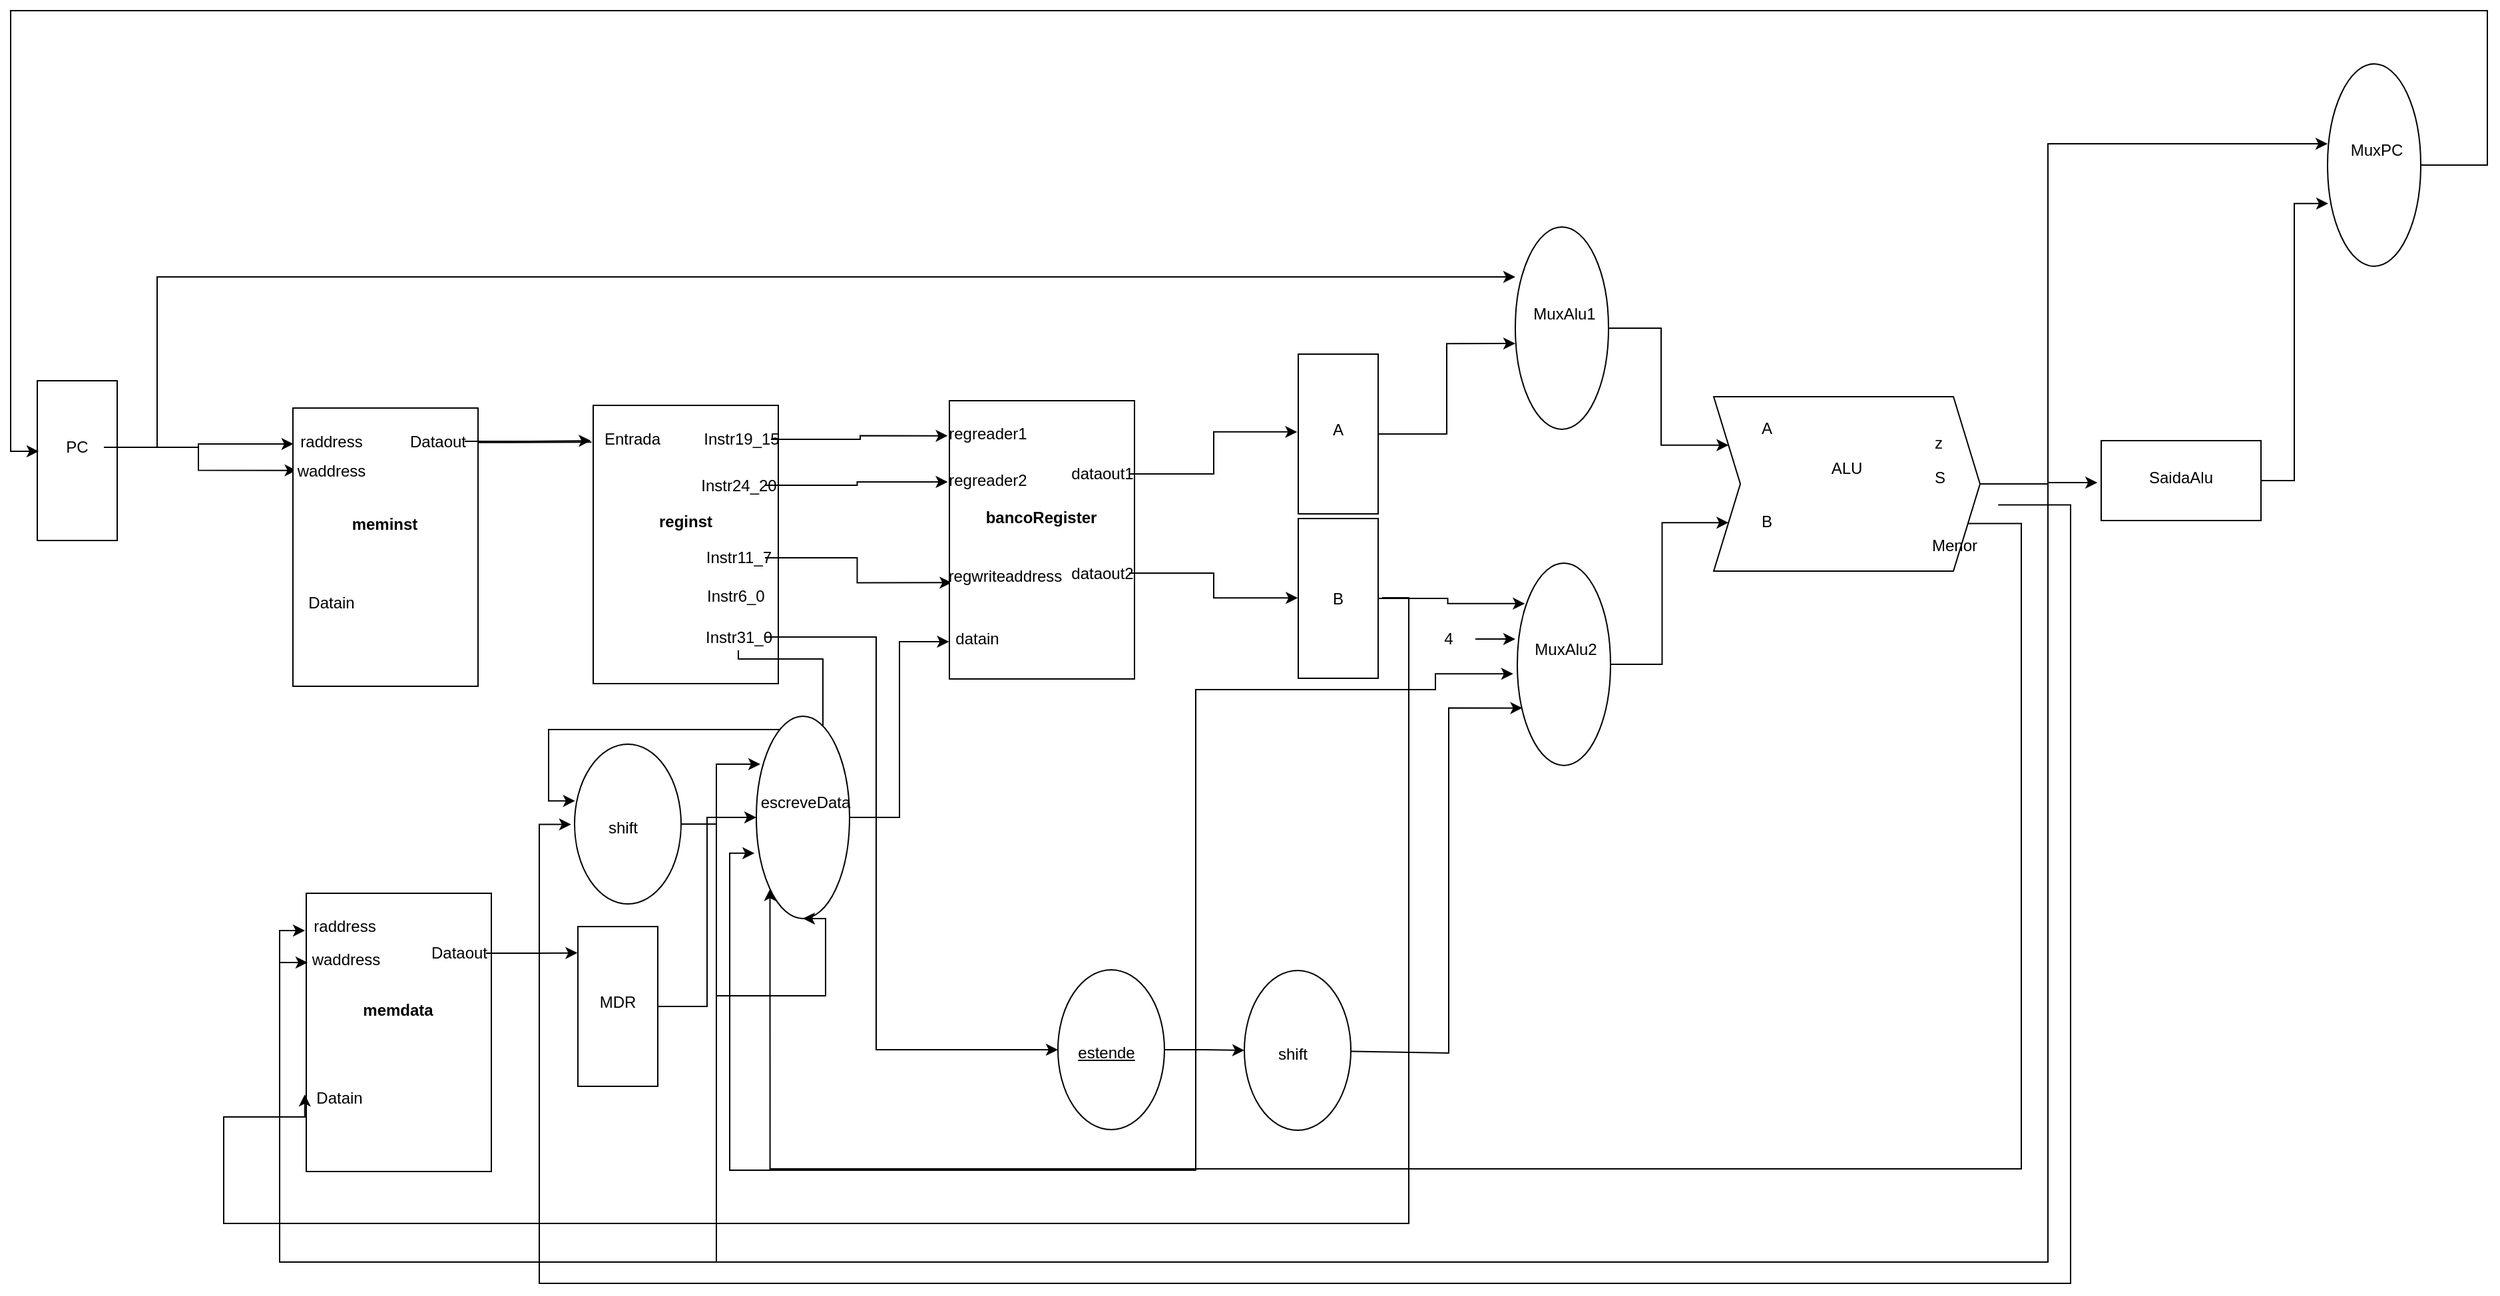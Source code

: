 <mxfile pages="1" version="11.2.8" type="github"><diagram id="BK2MosaaJc6s3cNC-S-s" name="Page-1"><mxGraphModel dx="1322" dy="864" grid="1" gridSize="10" guides="1" tooltips="1" connect="1" arrows="1" fold="1" page="1" pageScale="1" pageWidth="10000" pageHeight="10000" math="0" shadow="0"><root><mxCell id="0"/><mxCell id="1" parent="0"/><mxCell id="1Pwe8GG29_QsZhxiS9Jx-3" value="" style="verticalLabelPosition=bottom;verticalAlign=top;html=1;shape=mxgraph.basic.rect;fillColor=#ffffff;fillColor2=none;strokeColor=#000000;strokeWidth=1;size=20;indent=5;rotation=90;" parent="1" vertex="1"><mxGeometry x="410" y="608" width="120" height="60" as="geometry"/></mxCell><mxCell id="1Pwe8GG29_QsZhxiS9Jx-87" style="edgeStyle=orthogonalEdgeStyle;rounded=0;orthogonalLoop=1;jettySize=auto;html=1;entryX=0.129;entryY=0.997;entryDx=0;entryDy=0;entryPerimeter=0;" parent="1" source="1Pwe8GG29_QsZhxiS9Jx-2" target="1Pwe8GG29_QsZhxiS9Jx-49" edge="1"><mxGeometry relative="1" as="geometry"/></mxCell><mxCell id="1Pwe8GG29_QsZhxiS9Jx-88" style="edgeStyle=orthogonalEdgeStyle;rounded=0;orthogonalLoop=1;jettySize=auto;html=1;entryX=0.224;entryY=0.98;entryDx=0;entryDy=0;entryPerimeter=0;" parent="1" source="1Pwe8GG29_QsZhxiS9Jx-2" target="1Pwe8GG29_QsZhxiS9Jx-49" edge="1"><mxGeometry relative="1" as="geometry"/></mxCell><mxCell id="1Pwe8GG29_QsZhxiS9Jx-117" style="edgeStyle=orthogonalEdgeStyle;rounded=0;orthogonalLoop=1;jettySize=auto;html=1;entryX=0.247;entryY=1;entryDx=0;entryDy=0;entryPerimeter=0;" parent="1" source="1Pwe8GG29_QsZhxiS9Jx-2" target="1Pwe8GG29_QsZhxiS9Jx-81" edge="1"><mxGeometry relative="1" as="geometry"><Array as="points"><mxPoint x="530" y="628"/><mxPoint x="530" y="500"/></Array></mxGeometry></mxCell><mxCell id="1Pwe8GG29_QsZhxiS9Jx-2" value="PC" style="text;html=1;strokeColor=none;fillColor=none;align=center;verticalAlign=middle;whiteSpace=wrap;rounded=0;" parent="1" vertex="1"><mxGeometry x="450" y="618" width="40" height="20" as="geometry"/></mxCell><mxCell id="1Pwe8GG29_QsZhxiS9Jx-4" value="" style="verticalLabelPosition=bottom;verticalAlign=top;html=1;shape=mxgraph.basic.rect;fillColor=#ffffff;fillColor2=none;strokeColor=#000000;strokeWidth=1;size=20;indent=5;rotation=90;" parent="1" vertex="1"><mxGeometry x="822.5" y="631.5" width="209" height="139" as="geometry"/></mxCell><mxCell id="1Pwe8GG29_QsZhxiS9Jx-7" value="&lt;b&gt;reginst&lt;/b&gt;" style="text;html=1;strokeColor=none;fillColor=none;align=center;verticalAlign=middle;whiteSpace=wrap;rounded=0;" parent="1" vertex="1"><mxGeometry x="906.5" y="674" width="40" height="20" as="geometry"/></mxCell><mxCell id="1Pwe8GG29_QsZhxiS9Jx-10" value="Entrada" style="text;html=1;strokeColor=none;fillColor=none;align=center;verticalAlign=middle;whiteSpace=wrap;rounded=0;" parent="1" vertex="1"><mxGeometry x="866.5" y="611.5" width="40" height="20" as="geometry"/></mxCell><mxCell id="1Pwe8GG29_QsZhxiS9Jx-90" style="edgeStyle=orthogonalEdgeStyle;rounded=0;orthogonalLoop=1;jettySize=auto;html=1;entryX=0.126;entryY=1.009;entryDx=0;entryDy=0;entryPerimeter=0;" parent="1" source="1Pwe8GG29_QsZhxiS9Jx-11" target="1Pwe8GG29_QsZhxiS9Jx-19" edge="1"><mxGeometry relative="1" as="geometry"/></mxCell><mxCell id="1Pwe8GG29_QsZhxiS9Jx-11" value="Instr19_15&lt;br&gt;" style="text;html=1;strokeColor=none;fillColor=none;align=center;verticalAlign=middle;whiteSpace=wrap;rounded=0;" parent="1" vertex="1"><mxGeometry x="947" y="612" width="44" height="20" as="geometry"/></mxCell><mxCell id="1Pwe8GG29_QsZhxiS9Jx-91" style="edgeStyle=orthogonalEdgeStyle;rounded=0;orthogonalLoop=1;jettySize=auto;html=1;entryX=0.292;entryY=1.009;entryDx=0;entryDy=0;entryPerimeter=0;" parent="1" source="1Pwe8GG29_QsZhxiS9Jx-12" target="1Pwe8GG29_QsZhxiS9Jx-19" edge="1"><mxGeometry relative="1" as="geometry"/></mxCell><mxCell id="1Pwe8GG29_QsZhxiS9Jx-13" value="Instr6_0&lt;br&gt;" style="text;html=1;resizable=0;points=[];autosize=1;align=left;verticalAlign=top;spacingTop=-4;" parent="1" vertex="1"><mxGeometry x="941" y="730" width="60" height="20" as="geometry"/></mxCell><mxCell id="1Pwe8GG29_QsZhxiS9Jx-94" style="edgeStyle=orthogonalEdgeStyle;rounded=0;orthogonalLoop=1;jettySize=auto;html=1;entryX=0.654;entryY=0.988;entryDx=0;entryDy=0;entryPerimeter=0;" parent="1" source="1Pwe8GG29_QsZhxiS9Jx-14" target="1Pwe8GG29_QsZhxiS9Jx-19" edge="1"><mxGeometry relative="1" as="geometry"/></mxCell><mxCell id="1Pwe8GG29_QsZhxiS9Jx-14" value="Instr11_7&lt;br&gt;" style="text;html=1;strokeColor=none;fillColor=none;align=center;verticalAlign=middle;whiteSpace=wrap;rounded=0;direction=west;" parent="1" vertex="1"><mxGeometry x="946.5" y="701" width="40" height="20" as="geometry"/></mxCell><mxCell id="1Pwe8GG29_QsZhxiS9Jx-108" style="edgeStyle=orthogonalEdgeStyle;rounded=0;orthogonalLoop=1;jettySize=auto;html=1;entryX=0.5;entryY=1;entryDx=0;entryDy=0;" parent="1" source="1Pwe8GG29_QsZhxiS9Jx-15" target="1Pwe8GG29_QsZhxiS9Jx-61" edge="1"><mxGeometry relative="1" as="geometry"><Array as="points"><mxPoint x="1070" y="771"/><mxPoint x="1070" y="1081"/></Array></mxGeometry></mxCell><mxCell id="2bf1eDLoWq8hpPI0VgnQ-7" style="edgeStyle=orthogonalEdgeStyle;rounded=0;orthogonalLoop=1;jettySize=auto;html=1;entryX=0.355;entryY=0.995;entryDx=0;entryDy=0;entryPerimeter=0;" edge="1" parent="1" source="1Pwe8GG29_QsZhxiS9Jx-15" target="2bf1eDLoWq8hpPI0VgnQ-3"><mxGeometry relative="1" as="geometry"><Array as="points"><mxPoint x="1030" y="787"/><mxPoint x="1030" y="840"/><mxPoint x="824" y="840"/><mxPoint x="824" y="894"/></Array></mxGeometry></mxCell><mxCell id="1Pwe8GG29_QsZhxiS9Jx-15" value="Instr31_0" style="text;html=1;strokeColor=none;fillColor=none;align=center;verticalAlign=middle;whiteSpace=wrap;rounded=0;direction=west;" parent="1" vertex="1"><mxGeometry x="946.5" y="760.5" width="40" height="20" as="geometry"/></mxCell><mxCell id="1Pwe8GG29_QsZhxiS9Jx-19" value="" style="verticalLabelPosition=bottom;verticalAlign=top;html=1;shape=mxgraph.basic.rect;fillColor=#ffffff;fillColor2=none;strokeColor=#000000;strokeWidth=1;size=20;indent=5;rotation=90;" parent="1" vertex="1"><mxGeometry x="1090" y="628" width="209" height="139" as="geometry"/></mxCell><mxCell id="1Pwe8GG29_QsZhxiS9Jx-20" value="&lt;b&gt;bancoRegister&lt;/b&gt;" style="text;html=1;strokeColor=none;fillColor=none;align=center;verticalAlign=middle;whiteSpace=wrap;rounded=0;" parent="1" vertex="1"><mxGeometry x="1174" y="670.5" width="40" height="20" as="geometry"/></mxCell><mxCell id="1Pwe8GG29_QsZhxiS9Jx-21" value="regreader1" style="text;html=1;strokeColor=none;fillColor=none;align=center;verticalAlign=middle;whiteSpace=wrap;rounded=0;" parent="1" vertex="1"><mxGeometry x="1134" y="608" width="40" height="20" as="geometry"/></mxCell><mxCell id="1Pwe8GG29_QsZhxiS9Jx-97" style="edgeStyle=orthogonalEdgeStyle;rounded=0;orthogonalLoop=1;jettySize=auto;html=1;entryX=0.487;entryY=1.013;entryDx=0;entryDy=0;entryPerimeter=0;" parent="1" source="1Pwe8GG29_QsZhxiS9Jx-22" target="1Pwe8GG29_QsZhxiS9Jx-65" edge="1"><mxGeometry relative="1" as="geometry"/></mxCell><mxCell id="1Pwe8GG29_QsZhxiS9Jx-22" value="dataout1" style="text;html=1;strokeColor=none;fillColor=none;align=center;verticalAlign=middle;whiteSpace=wrap;rounded=0;" parent="1" vertex="1"><mxGeometry x="1220" y="638" width="40" height="20" as="geometry"/></mxCell><mxCell id="1Pwe8GG29_QsZhxiS9Jx-98" style="edgeStyle=orthogonalEdgeStyle;rounded=0;orthogonalLoop=1;jettySize=auto;html=1;entryX=0.497;entryY=1.006;entryDx=0;entryDy=0;entryPerimeter=0;" parent="1" source="1Pwe8GG29_QsZhxiS9Jx-23" target="1Pwe8GG29_QsZhxiS9Jx-67" edge="1"><mxGeometry relative="1" as="geometry"/></mxCell><mxCell id="1Pwe8GG29_QsZhxiS9Jx-23" value="dataout2" style="text;html=1;strokeColor=none;fillColor=none;align=center;verticalAlign=middle;whiteSpace=wrap;rounded=0;direction=west;" parent="1" vertex="1"><mxGeometry x="1220" y="712.5" width="40" height="20" as="geometry"/></mxCell><mxCell id="1Pwe8GG29_QsZhxiS9Jx-35" value="regreader2" style="text;html=1;strokeColor=none;fillColor=none;align=center;verticalAlign=middle;whiteSpace=wrap;rounded=0;" parent="1" vertex="1"><mxGeometry x="1134" y="643" width="40" height="20" as="geometry"/></mxCell><mxCell id="1Pwe8GG29_QsZhxiS9Jx-36" value="regwriteaddress" style="text;html=1;strokeColor=none;fillColor=none;align=center;verticalAlign=middle;whiteSpace=wrap;rounded=0;" parent="1" vertex="1"><mxGeometry x="1147" y="714.5" width="40" height="20" as="geometry"/></mxCell><mxCell id="1Pwe8GG29_QsZhxiS9Jx-37" value="datain" style="text;html=1;strokeColor=none;fillColor=none;align=center;verticalAlign=middle;whiteSpace=wrap;rounded=0;" parent="1" vertex="1"><mxGeometry x="1126" y="762" width="40" height="20" as="geometry"/></mxCell><mxCell id="1Pwe8GG29_QsZhxiS9Jx-38" value="" style="verticalLabelPosition=bottom;verticalAlign=top;html=1;shape=mxgraph.basic.rect;fillColor=#ffffff;fillColor2=none;strokeColor=#000000;strokeWidth=1;size=20;indent=5;rotation=90;" parent="1" vertex="1"><mxGeometry x="607" y="998" width="209" height="139" as="geometry"/></mxCell><mxCell id="1Pwe8GG29_QsZhxiS9Jx-39" value="&lt;b&gt;memdata&lt;/b&gt;" style="text;html=1;strokeColor=none;fillColor=none;align=center;verticalAlign=middle;whiteSpace=wrap;rounded=0;" parent="1" vertex="1"><mxGeometry x="691" y="1040.5" width="40" height="20" as="geometry"/></mxCell><mxCell id="1Pwe8GG29_QsZhxiS9Jx-40" value="raddress" style="text;html=1;strokeColor=none;fillColor=none;align=center;verticalAlign=middle;whiteSpace=wrap;rounded=0;" parent="1" vertex="1"><mxGeometry x="651" y="978" width="40" height="20" as="geometry"/></mxCell><mxCell id="1Pwe8GG29_QsZhxiS9Jx-96" style="edgeStyle=orthogonalEdgeStyle;rounded=0;orthogonalLoop=1;jettySize=auto;html=1;entryX=0.165;entryY=1.005;entryDx=0;entryDy=0;entryPerimeter=0;" parent="1" source="1Pwe8GG29_QsZhxiS9Jx-44" target="1Pwe8GG29_QsZhxiS9Jx-59" edge="1"><mxGeometry relative="1" as="geometry"/></mxCell><mxCell id="1Pwe8GG29_QsZhxiS9Jx-44" value="Dataout" style="text;html=1;strokeColor=none;fillColor=none;align=center;verticalAlign=middle;whiteSpace=wrap;rounded=0;direction=west;" parent="1" vertex="1"><mxGeometry x="737" y="998" width="40" height="20" as="geometry"/></mxCell><mxCell id="1Pwe8GG29_QsZhxiS9Jx-45" value="waddress" style="text;html=1;strokeColor=none;fillColor=none;align=center;verticalAlign=middle;whiteSpace=wrap;rounded=0;" parent="1" vertex="1"><mxGeometry x="652" y="1003" width="40" height="20" as="geometry"/></mxCell><mxCell id="1Pwe8GG29_QsZhxiS9Jx-47" value="Datain" style="text;html=1;strokeColor=none;fillColor=none;align=center;verticalAlign=middle;whiteSpace=wrap;rounded=0;" parent="1" vertex="1"><mxGeometry x="647" y="1107" width="40" height="20" as="geometry"/></mxCell><mxCell id="1Pwe8GG29_QsZhxiS9Jx-49" value="" style="verticalLabelPosition=bottom;verticalAlign=top;html=1;shape=mxgraph.basic.rect;fillColor=#ffffff;fillColor2=none;strokeColor=#000000;strokeWidth=1;size=20;indent=5;rotation=90;" parent="1" vertex="1"><mxGeometry x="597" y="633.5" width="209" height="139" as="geometry"/></mxCell><mxCell id="1Pwe8GG29_QsZhxiS9Jx-50" value="&lt;b&gt;meminst&lt;/b&gt;" style="text;html=1;strokeColor=none;fillColor=none;align=center;verticalAlign=middle;whiteSpace=wrap;rounded=0;" parent="1" vertex="1"><mxGeometry x="681" y="676" width="40" height="20" as="geometry"/></mxCell><mxCell id="1Pwe8GG29_QsZhxiS9Jx-51" value="raddress" style="text;html=1;strokeColor=none;fillColor=none;align=center;verticalAlign=middle;whiteSpace=wrap;rounded=0;" parent="1" vertex="1"><mxGeometry x="641" y="613.5" width="40" height="20" as="geometry"/></mxCell><mxCell id="1Pwe8GG29_QsZhxiS9Jx-92" style="edgeStyle=orthogonalEdgeStyle;rounded=0;orthogonalLoop=1;jettySize=auto;html=1;entryX=0.127;entryY=1.013;entryDx=0;entryDy=0;entryPerimeter=0;" parent="1" source="1Pwe8GG29_QsZhxiS9Jx-52" target="1Pwe8GG29_QsZhxiS9Jx-4" edge="1"><mxGeometry relative="1" as="geometry"/></mxCell><mxCell id="1Pwe8GG29_QsZhxiS9Jx-52" value="Dataout" style="text;html=1;strokeColor=none;fillColor=none;align=center;verticalAlign=middle;whiteSpace=wrap;rounded=0;" parent="1" vertex="1"><mxGeometry x="721" y="613.5" width="40" height="20" as="geometry"/></mxCell><mxCell id="1Pwe8GG29_QsZhxiS9Jx-57" value="waddress" style="text;html=1;strokeColor=none;fillColor=none;align=center;verticalAlign=middle;whiteSpace=wrap;rounded=0;" parent="1" vertex="1"><mxGeometry x="641" y="635.5" width="40" height="20" as="geometry"/></mxCell><mxCell id="1Pwe8GG29_QsZhxiS9Jx-58" value="Datain" style="text;html=1;strokeColor=none;fillColor=none;align=center;verticalAlign=middle;whiteSpace=wrap;rounded=0;" parent="1" vertex="1"><mxGeometry x="641" y="734.5" width="40" height="20" as="geometry"/></mxCell><mxCell id="1Pwe8GG29_QsZhxiS9Jx-120" style="edgeStyle=orthogonalEdgeStyle;rounded=0;orthogonalLoop=1;jettySize=auto;html=1;entryX=0.5;entryY=1;entryDx=0;entryDy=0;" parent="1" source="1Pwe8GG29_QsZhxiS9Jx-59" target="1Pwe8GG29_QsZhxiS9Jx-79" edge="1"><mxGeometry relative="1" as="geometry"/></mxCell><mxCell id="1Pwe8GG29_QsZhxiS9Jx-59" value="" style="verticalLabelPosition=bottom;verticalAlign=top;html=1;shape=mxgraph.basic.rect;fillColor=#ffffff;fillColor2=none;strokeColor=#000000;strokeWidth=1;size=20;indent=5;rotation=90;" parent="1" vertex="1"><mxGeometry x="816" y="1018" width="120" height="60" as="geometry"/></mxCell><mxCell id="1Pwe8GG29_QsZhxiS9Jx-60" value="MDR" style="text;html=1;strokeColor=none;fillColor=none;align=center;verticalAlign=middle;whiteSpace=wrap;rounded=0;" parent="1" vertex="1"><mxGeometry x="856" y="1035" width="40" height="20" as="geometry"/></mxCell><mxCell id="1Pwe8GG29_QsZhxiS9Jx-113" style="edgeStyle=orthogonalEdgeStyle;rounded=0;orthogonalLoop=1;jettySize=auto;html=1;entryX=0.5;entryY=1;entryDx=0;entryDy=0;" parent="1" source="1Pwe8GG29_QsZhxiS9Jx-61" target="1Pwe8GG29_QsZhxiS9Jx-63" edge="1"><mxGeometry relative="1" as="geometry"/></mxCell><mxCell id="1Pwe8GG29_QsZhxiS9Jx-114" style="edgeStyle=orthogonalEdgeStyle;rounded=0;orthogonalLoop=1;jettySize=auto;html=1;entryX=0.547;entryY=1.044;entryDx=0;entryDy=0;entryPerimeter=0;" parent="1" source="1Pwe8GG29_QsZhxiS9Jx-61" target="1Pwe8GG29_QsZhxiS9Jx-83" edge="1"><mxGeometry relative="1" as="geometry"><Array as="points"><mxPoint x="1310" y="1080"/><mxPoint x="1310" y="810"/><mxPoint x="1490" y="810"/><mxPoint x="1490" y="798"/></Array></mxGeometry></mxCell><mxCell id="1Pwe8GG29_QsZhxiS9Jx-129" style="edgeStyle=orthogonalEdgeStyle;rounded=0;orthogonalLoop=1;jettySize=auto;html=1;entryX=0.677;entryY=1.02;entryDx=0;entryDy=0;entryPerimeter=0;" parent="1" target="1Pwe8GG29_QsZhxiS9Jx-79" edge="1"><mxGeometry relative="1" as="geometry"><mxPoint x="970" y="940" as="targetPoint"/><mxPoint x="1310" y="1080" as="sourcePoint"/><Array as="points"><mxPoint x="1310" y="1171"/><mxPoint x="960" y="1171"/><mxPoint x="960" y="933"/></Array></mxGeometry></mxCell><mxCell id="1Pwe8GG29_QsZhxiS9Jx-61" value="" style="ellipse;whiteSpace=wrap;html=1;rotation=90;fontStyle=4" parent="1" vertex="1"><mxGeometry x="1186.5" y="1040.5" width="120" height="80" as="geometry"/></mxCell><mxCell id="1Pwe8GG29_QsZhxiS9Jx-62" value="estende" style="text;html=1;strokeColor=none;fillColor=none;align=center;verticalAlign=middle;whiteSpace=wrap;rounded=0;fontStyle=4" parent="1" vertex="1"><mxGeometry x="1222.5" y="1073" width="40" height="20" as="geometry"/></mxCell><mxCell id="1Pwe8GG29_QsZhxiS9Jx-111" style="edgeStyle=orthogonalEdgeStyle;rounded=0;orthogonalLoop=1;jettySize=auto;html=1;entryX=0.716;entryY=0.946;entryDx=0;entryDy=0;entryPerimeter=0;" parent="1" source="1Pwe8GG29_QsZhxiS9Jx-63" target="1Pwe8GG29_QsZhxiS9Jx-83" edge="1"><mxGeometry relative="1" as="geometry"><Array as="points"><mxPoint x="1500" y="1083"/><mxPoint x="1500" y="824"/></Array></mxGeometry></mxCell><mxCell id="1Pwe8GG29_QsZhxiS9Jx-63" value="" style="ellipse;whiteSpace=wrap;html=1;rotation=90;" parent="1" vertex="1"><mxGeometry x="1326.5" y="1041" width="120" height="80" as="geometry"/></mxCell><mxCell id="1Pwe8GG29_QsZhxiS9Jx-64" value="shift" style="text;html=1;strokeColor=none;fillColor=none;align=center;verticalAlign=middle;whiteSpace=wrap;rounded=0;" parent="1" vertex="1"><mxGeometry x="1362.5" y="1073.5" width="40" height="20" as="geometry"/></mxCell><mxCell id="1Pwe8GG29_QsZhxiS9Jx-99" style="edgeStyle=orthogonalEdgeStyle;rounded=0;orthogonalLoop=1;jettySize=auto;html=1;entryX=0.576;entryY=1;entryDx=0;entryDy=0;entryPerimeter=0;" parent="1" source="1Pwe8GG29_QsZhxiS9Jx-65" target="1Pwe8GG29_QsZhxiS9Jx-81" edge="1"><mxGeometry relative="1" as="geometry"/></mxCell><mxCell id="1Pwe8GG29_QsZhxiS9Jx-65" value="" style="verticalLabelPosition=bottom;verticalAlign=top;html=1;shape=mxgraph.basic.rect;fillColor=#ffffff;fillColor2=none;strokeColor=#000000;strokeWidth=1;size=20;indent=5;rotation=90;" parent="1" vertex="1"><mxGeometry x="1357" y="588" width="120" height="60" as="geometry"/></mxCell><mxCell id="1Pwe8GG29_QsZhxiS9Jx-66" value="A" style="text;html=1;strokeColor=none;fillColor=none;align=center;verticalAlign=middle;whiteSpace=wrap;rounded=0;" parent="1" vertex="1"><mxGeometry x="1397" y="605" width="40" height="20" as="geometry"/></mxCell><mxCell id="1Pwe8GG29_QsZhxiS9Jx-102" style="edgeStyle=orthogonalEdgeStyle;rounded=0;orthogonalLoop=1;jettySize=auto;html=1;entryX=0.2;entryY=0.919;entryDx=0;entryDy=0;entryPerimeter=0;" parent="1" source="1Pwe8GG29_QsZhxiS9Jx-67" target="1Pwe8GG29_QsZhxiS9Jx-83" edge="1"><mxGeometry relative="1" as="geometry"/></mxCell><mxCell id="1Pwe8GG29_QsZhxiS9Jx-67" value="" style="verticalLabelPosition=bottom;verticalAlign=top;html=1;shape=mxgraph.basic.rect;fillColor=#ffffff;fillColor2=none;strokeColor=#000000;strokeWidth=1;size=20;indent=5;rotation=90;" parent="1" vertex="1"><mxGeometry x="1357" y="711.5" width="120" height="60" as="geometry"/></mxCell><mxCell id="1Pwe8GG29_QsZhxiS9Jx-127" style="edgeStyle=orthogonalEdgeStyle;rounded=0;orthogonalLoop=1;jettySize=auto;html=1;entryX=0.723;entryY=1.008;entryDx=0;entryDy=0;entryPerimeter=0;" parent="1" target="1Pwe8GG29_QsZhxiS9Jx-38" edge="1"><mxGeometry relative="1" as="geometry"><mxPoint x="1450" y="741" as="sourcePoint"/><Array as="points"><mxPoint x="1470" y="741"/><mxPoint x="1470" y="1211"/><mxPoint x="580" y="1211"/><mxPoint x="580" y="1131"/></Array></mxGeometry></mxCell><mxCell id="1Pwe8GG29_QsZhxiS9Jx-68" value="B" style="text;html=1;strokeColor=none;fillColor=none;align=center;verticalAlign=middle;whiteSpace=wrap;rounded=0;" parent="1" vertex="1"><mxGeometry x="1397" y="731.5" width="40" height="20" as="geometry"/></mxCell><mxCell id="1Pwe8GG29_QsZhxiS9Jx-103" style="edgeStyle=orthogonalEdgeStyle;rounded=0;orthogonalLoop=1;jettySize=auto;html=1;entryX=-0.024;entryY=0.525;entryDx=0;entryDy=0;entryPerimeter=0;" parent="1" source="1Pwe8GG29_QsZhxiS9Jx-71" target="1Pwe8GG29_QsZhxiS9Jx-77" edge="1"><mxGeometry relative="1" as="geometry"><Array as="points"><mxPoint x="1950" y="655"/></Array></mxGeometry></mxCell><mxCell id="1Pwe8GG29_QsZhxiS9Jx-106" style="edgeStyle=orthogonalEdgeStyle;rounded=0;orthogonalLoop=1;jettySize=auto;html=1;entryX=0.395;entryY=1;entryDx=0;entryDy=0;entryPerimeter=0;" parent="1" source="1Pwe8GG29_QsZhxiS9Jx-71" target="1Pwe8GG29_QsZhxiS9Jx-85" edge="1"><mxGeometry relative="1" as="geometry"><Array as="points"><mxPoint x="1950" y="655"/><mxPoint x="1950" y="400"/></Array></mxGeometry></mxCell><mxCell id="1Pwe8GG29_QsZhxiS9Jx-119" style="edgeStyle=orthogonalEdgeStyle;rounded=0;orthogonalLoop=1;jettySize=auto;html=1;entryX=0.237;entryY=0.957;entryDx=0;entryDy=0;entryPerimeter=0;" parent="1" source="1Pwe8GG29_QsZhxiS9Jx-71" target="1Pwe8GG29_QsZhxiS9Jx-79" edge="1"><mxGeometry relative="1" as="geometry"><Array as="points"><mxPoint x="1950" y="656"/><mxPoint x="1950" y="1240"/><mxPoint x="950" y="1240"/><mxPoint x="950" y="866"/></Array></mxGeometry></mxCell><mxCell id="1Pwe8GG29_QsZhxiS9Jx-125" style="edgeStyle=orthogonalEdgeStyle;rounded=0;orthogonalLoop=1;jettySize=auto;html=1;entryX=0.134;entryY=1.007;entryDx=0;entryDy=0;entryPerimeter=0;" parent="1" source="1Pwe8GG29_QsZhxiS9Jx-71" target="1Pwe8GG29_QsZhxiS9Jx-38" edge="1"><mxGeometry relative="1" as="geometry"><Array as="points"><mxPoint x="1950" y="656"/><mxPoint x="1950" y="1240"/><mxPoint x="622" y="1240"/><mxPoint x="622" y="991"/></Array></mxGeometry></mxCell><mxCell id="1Pwe8GG29_QsZhxiS9Jx-126" style="edgeStyle=orthogonalEdgeStyle;rounded=0;orthogonalLoop=1;jettySize=auto;html=1;entryX=0.249;entryY=0.993;entryDx=0;entryDy=0;entryPerimeter=0;" parent="1" source="1Pwe8GG29_QsZhxiS9Jx-71" target="1Pwe8GG29_QsZhxiS9Jx-38" edge="1"><mxGeometry relative="1" as="geometry"><Array as="points"><mxPoint x="1950" y="656"/><mxPoint x="1950" y="1240"/><mxPoint x="622" y="1240"/><mxPoint x="622" y="1015"/></Array></mxGeometry></mxCell><mxCell id="2bf1eDLoWq8hpPI0VgnQ-2" style="edgeStyle=orthogonalEdgeStyle;rounded=0;orthogonalLoop=1;jettySize=auto;html=1;exitX=1;exitY=0.75;exitDx=0;exitDy=0;entryX=1;entryY=1;entryDx=0;entryDy=0;" edge="1" parent="1" source="1Pwe8GG29_QsZhxiS9Jx-71" target="1Pwe8GG29_QsZhxiS9Jx-79"><mxGeometry relative="1" as="geometry"><Array as="points"><mxPoint x="1930" y="701"/><mxPoint x="1930" y="1170"/><mxPoint x="990" y="1170"/><mxPoint x="990" y="976"/></Array></mxGeometry></mxCell><mxCell id="2bf1eDLoWq8hpPI0VgnQ-6" style="edgeStyle=orthogonalEdgeStyle;rounded=0;orthogonalLoop=1;jettySize=auto;html=1;entryX=0.5;entryY=1;entryDx=0;entryDy=0;exitX=1;exitY=0.5;exitDx=0;exitDy=0;" edge="1" parent="1"><mxGeometry relative="1" as="geometry"><mxPoint x="1912.647" y="671.294" as="sourcePoint"/><mxPoint x="840.882" y="911.294" as="targetPoint"/><Array as="points"><mxPoint x="1967" y="671"/><mxPoint x="1967" y="1256"/><mxPoint x="817" y="1256"/><mxPoint x="817" y="911"/></Array></mxGeometry></mxCell><mxCell id="1Pwe8GG29_QsZhxiS9Jx-71" value="" style="shape=step;perimeter=stepPerimeter;whiteSpace=wrap;html=1;fixedSize=1;" parent="1" vertex="1"><mxGeometry x="1699" y="590" width="200" height="131" as="geometry"/></mxCell><mxCell id="1Pwe8GG29_QsZhxiS9Jx-72" value="ALU" style="text;html=1;strokeColor=none;fillColor=none;align=center;verticalAlign=middle;whiteSpace=wrap;rounded=0;" parent="1" vertex="1"><mxGeometry x="1779" y="633.5" width="40" height="20" as="geometry"/></mxCell><mxCell id="1Pwe8GG29_QsZhxiS9Jx-73" value="S" style="text;html=1;strokeColor=none;fillColor=none;align=center;verticalAlign=middle;whiteSpace=wrap;rounded=0;" parent="1" vertex="1"><mxGeometry x="1849" y="640.5" width="40" height="20" as="geometry"/></mxCell><mxCell id="1Pwe8GG29_QsZhxiS9Jx-74" value="A" style="text;html=1;strokeColor=none;fillColor=none;align=center;verticalAlign=middle;whiteSpace=wrap;rounded=0;" parent="1" vertex="1"><mxGeometry x="1719" y="603.5" width="40" height="20" as="geometry"/></mxCell><mxCell id="1Pwe8GG29_QsZhxiS9Jx-75" value="B" style="text;html=1;strokeColor=none;fillColor=none;align=center;verticalAlign=middle;whiteSpace=wrap;rounded=0;" parent="1" vertex="1"><mxGeometry x="1719" y="673.5" width="40" height="20" as="geometry"/></mxCell><mxCell id="1Pwe8GG29_QsZhxiS9Jx-76" value="z" style="text;html=1;strokeColor=none;fillColor=none;align=center;verticalAlign=middle;whiteSpace=wrap;rounded=0;" parent="1" vertex="1"><mxGeometry x="1848" y="614.5" width="40" height="20" as="geometry"/></mxCell><mxCell id="1Pwe8GG29_QsZhxiS9Jx-104" style="edgeStyle=orthogonalEdgeStyle;rounded=0;orthogonalLoop=1;jettySize=auto;html=1;entryX=0.69;entryY=0.993;entryDx=0;entryDy=0;entryPerimeter=0;" parent="1" source="1Pwe8GG29_QsZhxiS9Jx-77" target="1Pwe8GG29_QsZhxiS9Jx-85" edge="1"><mxGeometry relative="1" as="geometry"/></mxCell><mxCell id="1Pwe8GG29_QsZhxiS9Jx-77" value="" style="text;html=1;strokeColor=#000000;fillColor=#ffffff;align=center;verticalAlign=middle;whiteSpace=wrap;rounded=0;fontFamily=Helvetica;fontSize=12;fontColor=#000000;strokeWidth=1;" parent="1" vertex="1"><mxGeometry x="1990" y="623" width="120" height="60" as="geometry"/></mxCell><mxCell id="1Pwe8GG29_QsZhxiS9Jx-78" value="SaidaAlu" style="text;html=1;strokeColor=none;fillColor=none;align=center;verticalAlign=middle;whiteSpace=wrap;rounded=0;" parent="1" vertex="1"><mxGeometry x="2030" y="640.5" width="40" height="20" as="geometry"/></mxCell><mxCell id="1Pwe8GG29_QsZhxiS9Jx-95" style="edgeStyle=orthogonalEdgeStyle;rounded=0;orthogonalLoop=1;jettySize=auto;html=1;entryX=0.866;entryY=1.002;entryDx=0;entryDy=0;entryPerimeter=0;" parent="1" source="1Pwe8GG29_QsZhxiS9Jx-79" target="1Pwe8GG29_QsZhxiS9Jx-19" edge="1"><mxGeometry relative="1" as="geometry"/></mxCell><mxCell id="1Pwe8GG29_QsZhxiS9Jx-79" value="" style="ellipse;whiteSpace=wrap;html=1;direction=south;" parent="1" vertex="1"><mxGeometry x="980" y="830" width="70" height="152" as="geometry"/></mxCell><mxCell id="1Pwe8GG29_QsZhxiS9Jx-80" value="escreveData" style="text;html=1;strokeColor=none;fillColor=none;align=center;verticalAlign=middle;whiteSpace=wrap;rounded=0;" parent="1" vertex="1"><mxGeometry x="996.5" y="885" width="40" height="20" as="geometry"/></mxCell><mxCell id="1Pwe8GG29_QsZhxiS9Jx-100" style="edgeStyle=orthogonalEdgeStyle;rounded=0;orthogonalLoop=1;jettySize=auto;html=1;entryX=0;entryY=0.25;entryDx=0;entryDy=0;" parent="1" source="1Pwe8GG29_QsZhxiS9Jx-81" target="1Pwe8GG29_QsZhxiS9Jx-71" edge="1"><mxGeometry relative="1" as="geometry"/></mxCell><mxCell id="1Pwe8GG29_QsZhxiS9Jx-81" value="" style="ellipse;whiteSpace=wrap;html=1;direction=south;" parent="1" vertex="1"><mxGeometry x="1550" y="462.5" width="70" height="152" as="geometry"/></mxCell><mxCell id="1Pwe8GG29_QsZhxiS9Jx-82" value="MuxAlu1" style="text;html=1;strokeColor=none;fillColor=none;align=center;verticalAlign=middle;whiteSpace=wrap;rounded=0;" parent="1" vertex="1"><mxGeometry x="1566.5" y="517.5" width="40" height="20" as="geometry"/></mxCell><mxCell id="1Pwe8GG29_QsZhxiS9Jx-101" style="edgeStyle=orthogonalEdgeStyle;rounded=0;orthogonalLoop=1;jettySize=auto;html=1;entryX=0;entryY=0.75;entryDx=0;entryDy=0;" parent="1" source="1Pwe8GG29_QsZhxiS9Jx-83" target="1Pwe8GG29_QsZhxiS9Jx-71" edge="1"><mxGeometry relative="1" as="geometry"/></mxCell><mxCell id="1Pwe8GG29_QsZhxiS9Jx-83" value="" style="ellipse;whiteSpace=wrap;html=1;direction=south;" parent="1" vertex="1"><mxGeometry x="1551.5" y="715" width="70" height="152" as="geometry"/></mxCell><mxCell id="1Pwe8GG29_QsZhxiS9Jx-84" value="MuxAlu2" style="text;html=1;strokeColor=none;fillColor=none;align=center;verticalAlign=middle;whiteSpace=wrap;rounded=0;" parent="1" vertex="1"><mxGeometry x="1568" y="770" width="40" height="20" as="geometry"/></mxCell><mxCell id="1Pwe8GG29_QsZhxiS9Jx-107" style="edgeStyle=orthogonalEdgeStyle;rounded=0;orthogonalLoop=1;jettySize=auto;html=1;entryX=0.442;entryY=0.983;entryDx=0;entryDy=0;entryPerimeter=0;" parent="1" source="1Pwe8GG29_QsZhxiS9Jx-85" target="1Pwe8GG29_QsZhxiS9Jx-3" edge="1"><mxGeometry relative="1" as="geometry"><Array as="points"><mxPoint x="2280" y="416"/><mxPoint x="2280" y="300"/><mxPoint x="420" y="300"/><mxPoint x="420" y="631"/></Array></mxGeometry></mxCell><mxCell id="1Pwe8GG29_QsZhxiS9Jx-85" value="" style="ellipse;whiteSpace=wrap;html=1;direction=south;" parent="1" vertex="1"><mxGeometry x="2160" y="340" width="70" height="152" as="geometry"/></mxCell><mxCell id="1Pwe8GG29_QsZhxiS9Jx-86" value="MuxPC" style="text;html=1;strokeColor=none;fillColor=none;align=center;verticalAlign=middle;whiteSpace=wrap;rounded=0;" parent="1" vertex="1"><mxGeometry x="2176.5" y="395" width="40" height="20" as="geometry"/></mxCell><mxCell id="1Pwe8GG29_QsZhxiS9Jx-89" value="" style="endArrow=none;html=1;exitX=0.124;exitY=0;exitDx=0;exitDy=0;exitPerimeter=0;entryX=0.132;entryY=1.009;entryDx=0;entryDy=0;entryPerimeter=0;" parent="1" target="1Pwe8GG29_QsZhxiS9Jx-4" edge="1"><mxGeometry width="50" height="50" relative="1" as="geometry"><mxPoint x="771.0" y="624.416" as="sourcePoint"/><mxPoint x="856" y="626" as="targetPoint"/></mxGeometry></mxCell><mxCell id="1Pwe8GG29_QsZhxiS9Jx-12" value="Instr24_20" style="text;html=1;strokeColor=none;fillColor=none;align=center;verticalAlign=middle;whiteSpace=wrap;rounded=0;direction=west;" parent="1" vertex="1"><mxGeometry x="946.5" y="646.5" width="40" height="20" as="geometry"/></mxCell><mxCell id="1Pwe8GG29_QsZhxiS9Jx-116" style="edgeStyle=orthogonalEdgeStyle;rounded=0;orthogonalLoop=1;jettySize=auto;html=1;" parent="1" source="1Pwe8GG29_QsZhxiS9Jx-115" edge="1"><mxGeometry relative="1" as="geometry"><mxPoint x="1550" y="772" as="targetPoint"/></mxGeometry></mxCell><mxCell id="1Pwe8GG29_QsZhxiS9Jx-115" value="4" style="text;html=1;strokeColor=none;fillColor=none;align=center;verticalAlign=middle;whiteSpace=wrap;rounded=0;" parent="1" vertex="1"><mxGeometry x="1480" y="762" width="40" height="20" as="geometry"/></mxCell><mxCell id="2bf1eDLoWq8hpPI0VgnQ-1" value="Menor" style="text;html=1;strokeColor=none;fillColor=none;align=center;verticalAlign=middle;whiteSpace=wrap;rounded=0;" vertex="1" parent="1"><mxGeometry x="1860" y="692" width="40" height="20" as="geometry"/></mxCell><mxCell id="2bf1eDLoWq8hpPI0VgnQ-5" style="edgeStyle=orthogonalEdgeStyle;rounded=0;orthogonalLoop=1;jettySize=auto;html=1;exitX=0.5;exitY=0;exitDx=0;exitDy=0;entryX=1;entryY=0.5;entryDx=0;entryDy=0;" edge="1" parent="1" source="2bf1eDLoWq8hpPI0VgnQ-3" target="1Pwe8GG29_QsZhxiS9Jx-79"><mxGeometry relative="1" as="geometry"><Array as="points"><mxPoint x="950" y="911"/><mxPoint x="950" y="1040"/><mxPoint x="1032" y="1040"/></Array></mxGeometry></mxCell><mxCell id="2bf1eDLoWq8hpPI0VgnQ-3" value="" style="ellipse;whiteSpace=wrap;html=1;rotation=90;" vertex="1" parent="1"><mxGeometry x="823.5" y="871" width="120" height="80" as="geometry"/></mxCell><mxCell id="2bf1eDLoWq8hpPI0VgnQ-4" value="shift" style="text;html=1;strokeColor=none;fillColor=none;align=center;verticalAlign=middle;whiteSpace=wrap;rounded=0;" vertex="1" parent="1"><mxGeometry x="859.5" y="903.5" width="40" height="20" as="geometry"/></mxCell></root></mxGraphModel></diagram></mxfile>